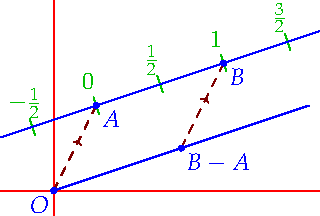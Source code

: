 settings.tex="pdflatex";

texpreamble("\usepackage{amsmath}
\usepackage{amsthm,amssymb}
\usepackage{mathpazo}
\usepackage[svgnames]{xcolor}
\usepackage{textcomp}
");
import graph;


size(160,0);

pair A=(1,2);
pair B=(4,3);


pair pt(real t){return (1-t)*A+t*B;}
pair ptsh(real t){return (-t)*A+t*B;}

void ttick(real t, string s, pen p){pair dd=rotate(90,(0,0))*0.2*unit(B-A);
	draw(pt(t)-dd--pt(t)+dd,p);
	label(s,pt(t)+3*dd,p);
}

ttick(0.5,"$\frac 12$",heavygreen);
ttick(1,"$1$",heavygreen);
ttick(0,"$0$",heavygreen);
ttick(1.5,"$\frac 32$",heavygreen);
ttick(-0.5,"$-\frac 12$",heavygreen);

draw(pt(-0.75)--pt(1.75),blue);

draw((0,0)--2*(B-A),blue);
draw((0,0)--A,brown+dashed,Arrow(Relative(0.6),arrowhead=TeXHead));
draw(B-A--B,brown+dashed,Arrow(Relative(0.6),arrowhead=TeXHead));


xaxis(red);
yaxis(red);


dot("$A$",A,SE,blue);
dot("$B$",B,SE,blue);
dot("$B-A$",B-A,SE,blue);
dot("$O$",(0,0),SW,blue);
